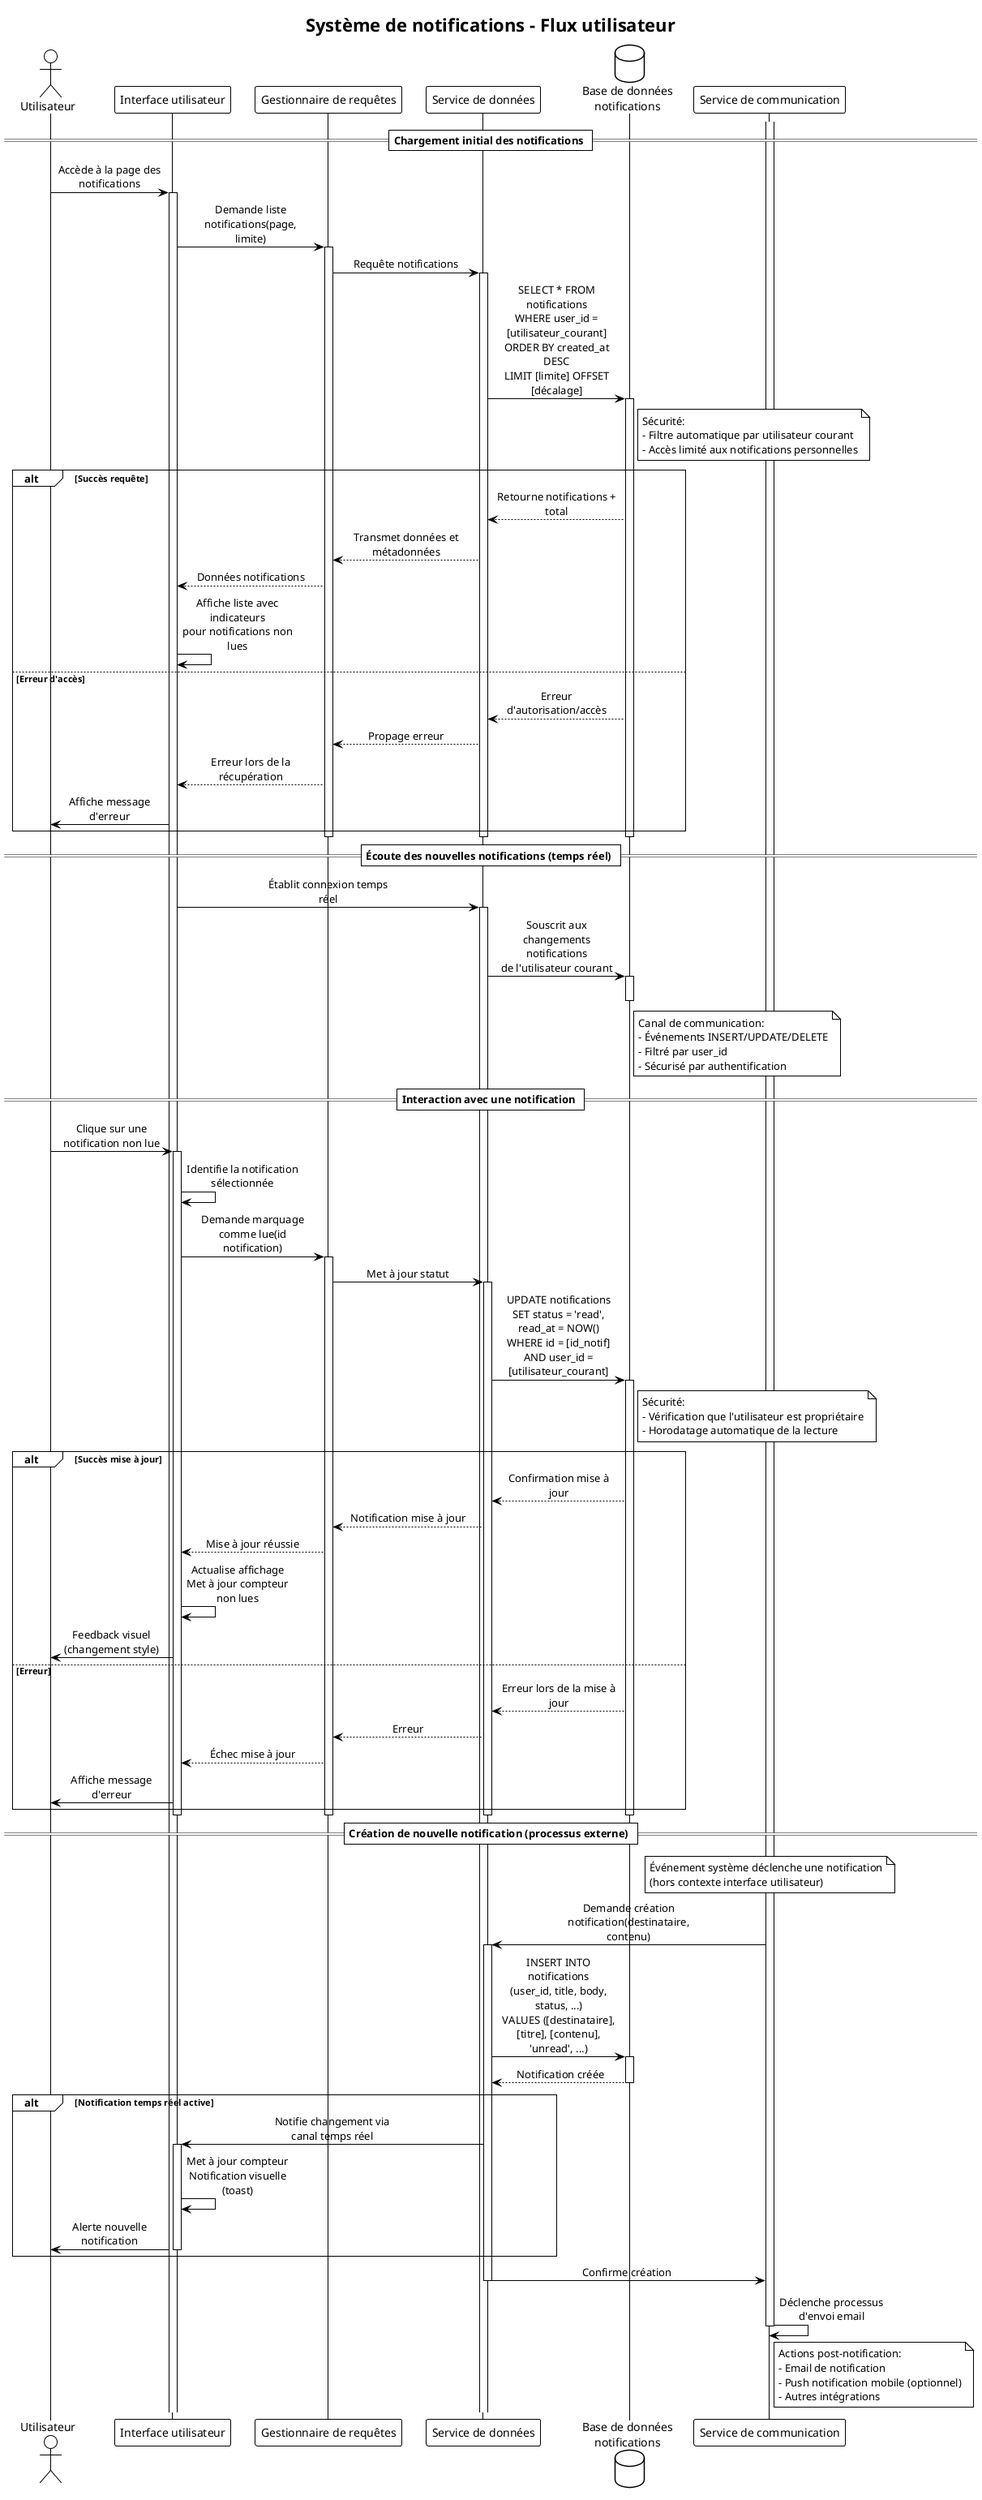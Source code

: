 @startuml "Système de notifications"
!theme plain
skinparam sequenceMessageAlign center
skinparam responseMessageBelowArrow true
skinparam maxMessageSize 150

title "Système de notifications - Flux utilisateur"

actor "Utilisateur" as User
participant "Interface utilisateur" as UI
participant "Gestionnaire de requêtes" as QueryManager
participant "Service de données" as DataService
database "Base de données\nnotifications" as DB
participant "Service de communication" as CommService

== Chargement initial des notifications ==
User -> UI: Accède à la page des notifications
activate UI

UI -> QueryManager: Demande liste notifications(page, limite)
activate QueryManager
QueryManager -> DataService: Requête notifications
activate DataService

DataService -> DB: SELECT * FROM notifications\nWHERE user_id = [utilisateur_courant]\nORDER BY created_at DESC\nLIMIT [limite] OFFSET [décalage]
activate DB
note right of DB
  Sécurité:
  - Filtre automatique par utilisateur courant
  - Accès limité aux notifications personnelles
end note

alt Succès requête
    DB --> DataService: Retourne notifications + total
    DataService --> QueryManager: Transmet données et métadonnées
    QueryManager --> UI: Données notifications
    UI -> UI: Affiche liste avec indicateurs\npour notifications non lues
else Erreur d'accès
    DB --> DataService: Erreur d'autorisation/accès
    DataService --> QueryManager: Propage erreur
    QueryManager --> UI: Erreur lors de la récupération
    UI -> User: Affiche message d'erreur
end
deactivate DB
deactivate DataService
deactivate QueryManager

== Écoute des nouvelles notifications (temps réel) ==
UI -> DataService: Établit connexion temps réel
activate DataService
DataService -> DB: Souscrit aux changements notifications\nde l'utilisateur courant
activate DB

note right of DB
  Canal de communication:
  - Événements INSERT/UPDATE/DELETE
  - Filtré par user_id
  - Sécurisé par authentification
end note
deactivate DB

== Interaction avec une notification ==
User -> UI: Clique sur une notification non lue
activate UI
UI -> UI: Identifie la notification sélectionnée

UI -> QueryManager: Demande marquage comme lue(id notification)
activate QueryManager
QueryManager -> DataService: Met à jour statut
activate DataService

DataService -> DB: UPDATE notifications\nSET status = 'read', read_at = NOW()\nWHERE id = [id_notif]\nAND user_id = [utilisateur_courant]
activate DB
note right of DB
  Sécurité:
  - Vérification que l'utilisateur est propriétaire
  - Horodatage automatique de la lecture
end note

alt Succès mise à jour
    DB --> DataService: Confirmation mise à jour
    DataService --> QueryManager: Notification mise à jour
    QueryManager --> UI: Mise à jour réussie
    UI -> UI: Actualise affichage\nMet à jour compteur non lues
    UI -> User: Feedback visuel (changement style)
else Erreur
    DB --> DataService: Erreur lors de la mise à jour
    DataService --> QueryManager: Erreur
    QueryManager --> UI: Échec mise à jour
    UI -> User: Affiche message d'erreur
end
deactivate DB
deactivate DataService
deactivate QueryManager
deactivate UI

== Création de nouvelle notification (processus externe) ==
note over CommService
  Événement système déclenche une notification
  (hors contexte interface utilisateur)
end note

activate CommService
CommService -> DataService: Demande création notification(destinataire, contenu)
activate DataService
DataService -> DB: INSERT INTO notifications\n(user_id, title, body, status, ...)\nVALUES ([destinataire], [titre], [contenu], 'unread', ...)
activate DB
DB --> DataService: Notification créée
deactivate DB

alt Notification temps réel active
    DataService -> UI: Notifie changement via canal temps réel
    activate UI
    UI -> UI: Met à jour compteur\nNotification visuelle (toast)
    UI -> User: Alerte nouvelle notification
    deactivate UI
end

DataService -> CommService: Confirme création
deactivate DataService

CommService -> CommService: Déclenche processus d'envoi email
note right of CommService
  Actions post-notification:
  - Email de notification
  - Push notification mobile (optionnel)
  - Autres intégrations
end note
deactivate CommService

@enduml